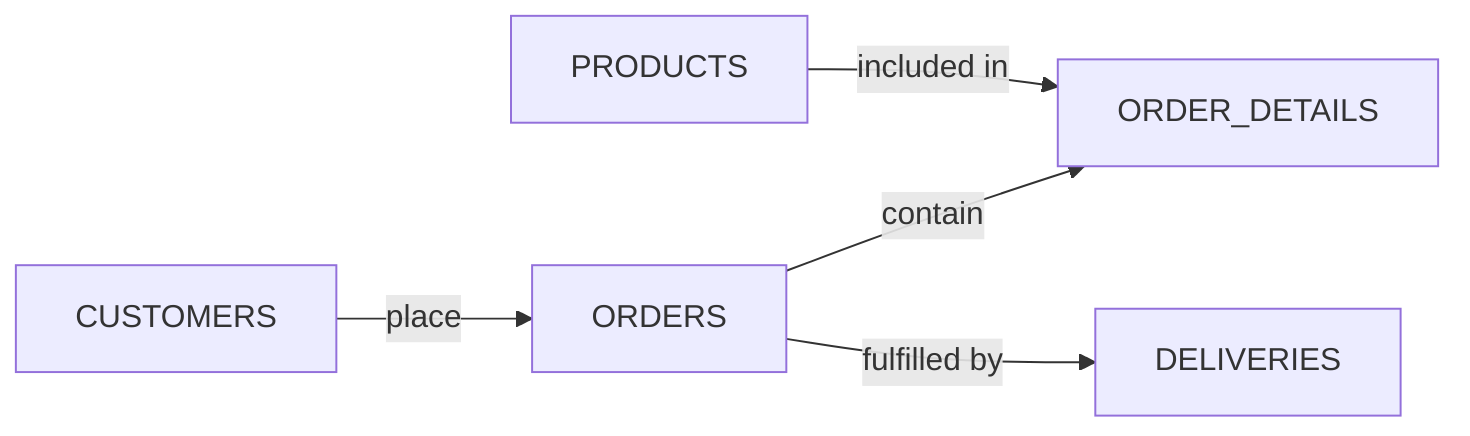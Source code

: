 graph LR
    CUSTOMERS -- "place" --> ORDERS
    ORDERS -- "contain" --> ORDER_DETAILS
    PRODUCTS -- "included in" --> ORDER_DETAILS
    ORDERS -- "fulfilled by" --> DELIVERIES